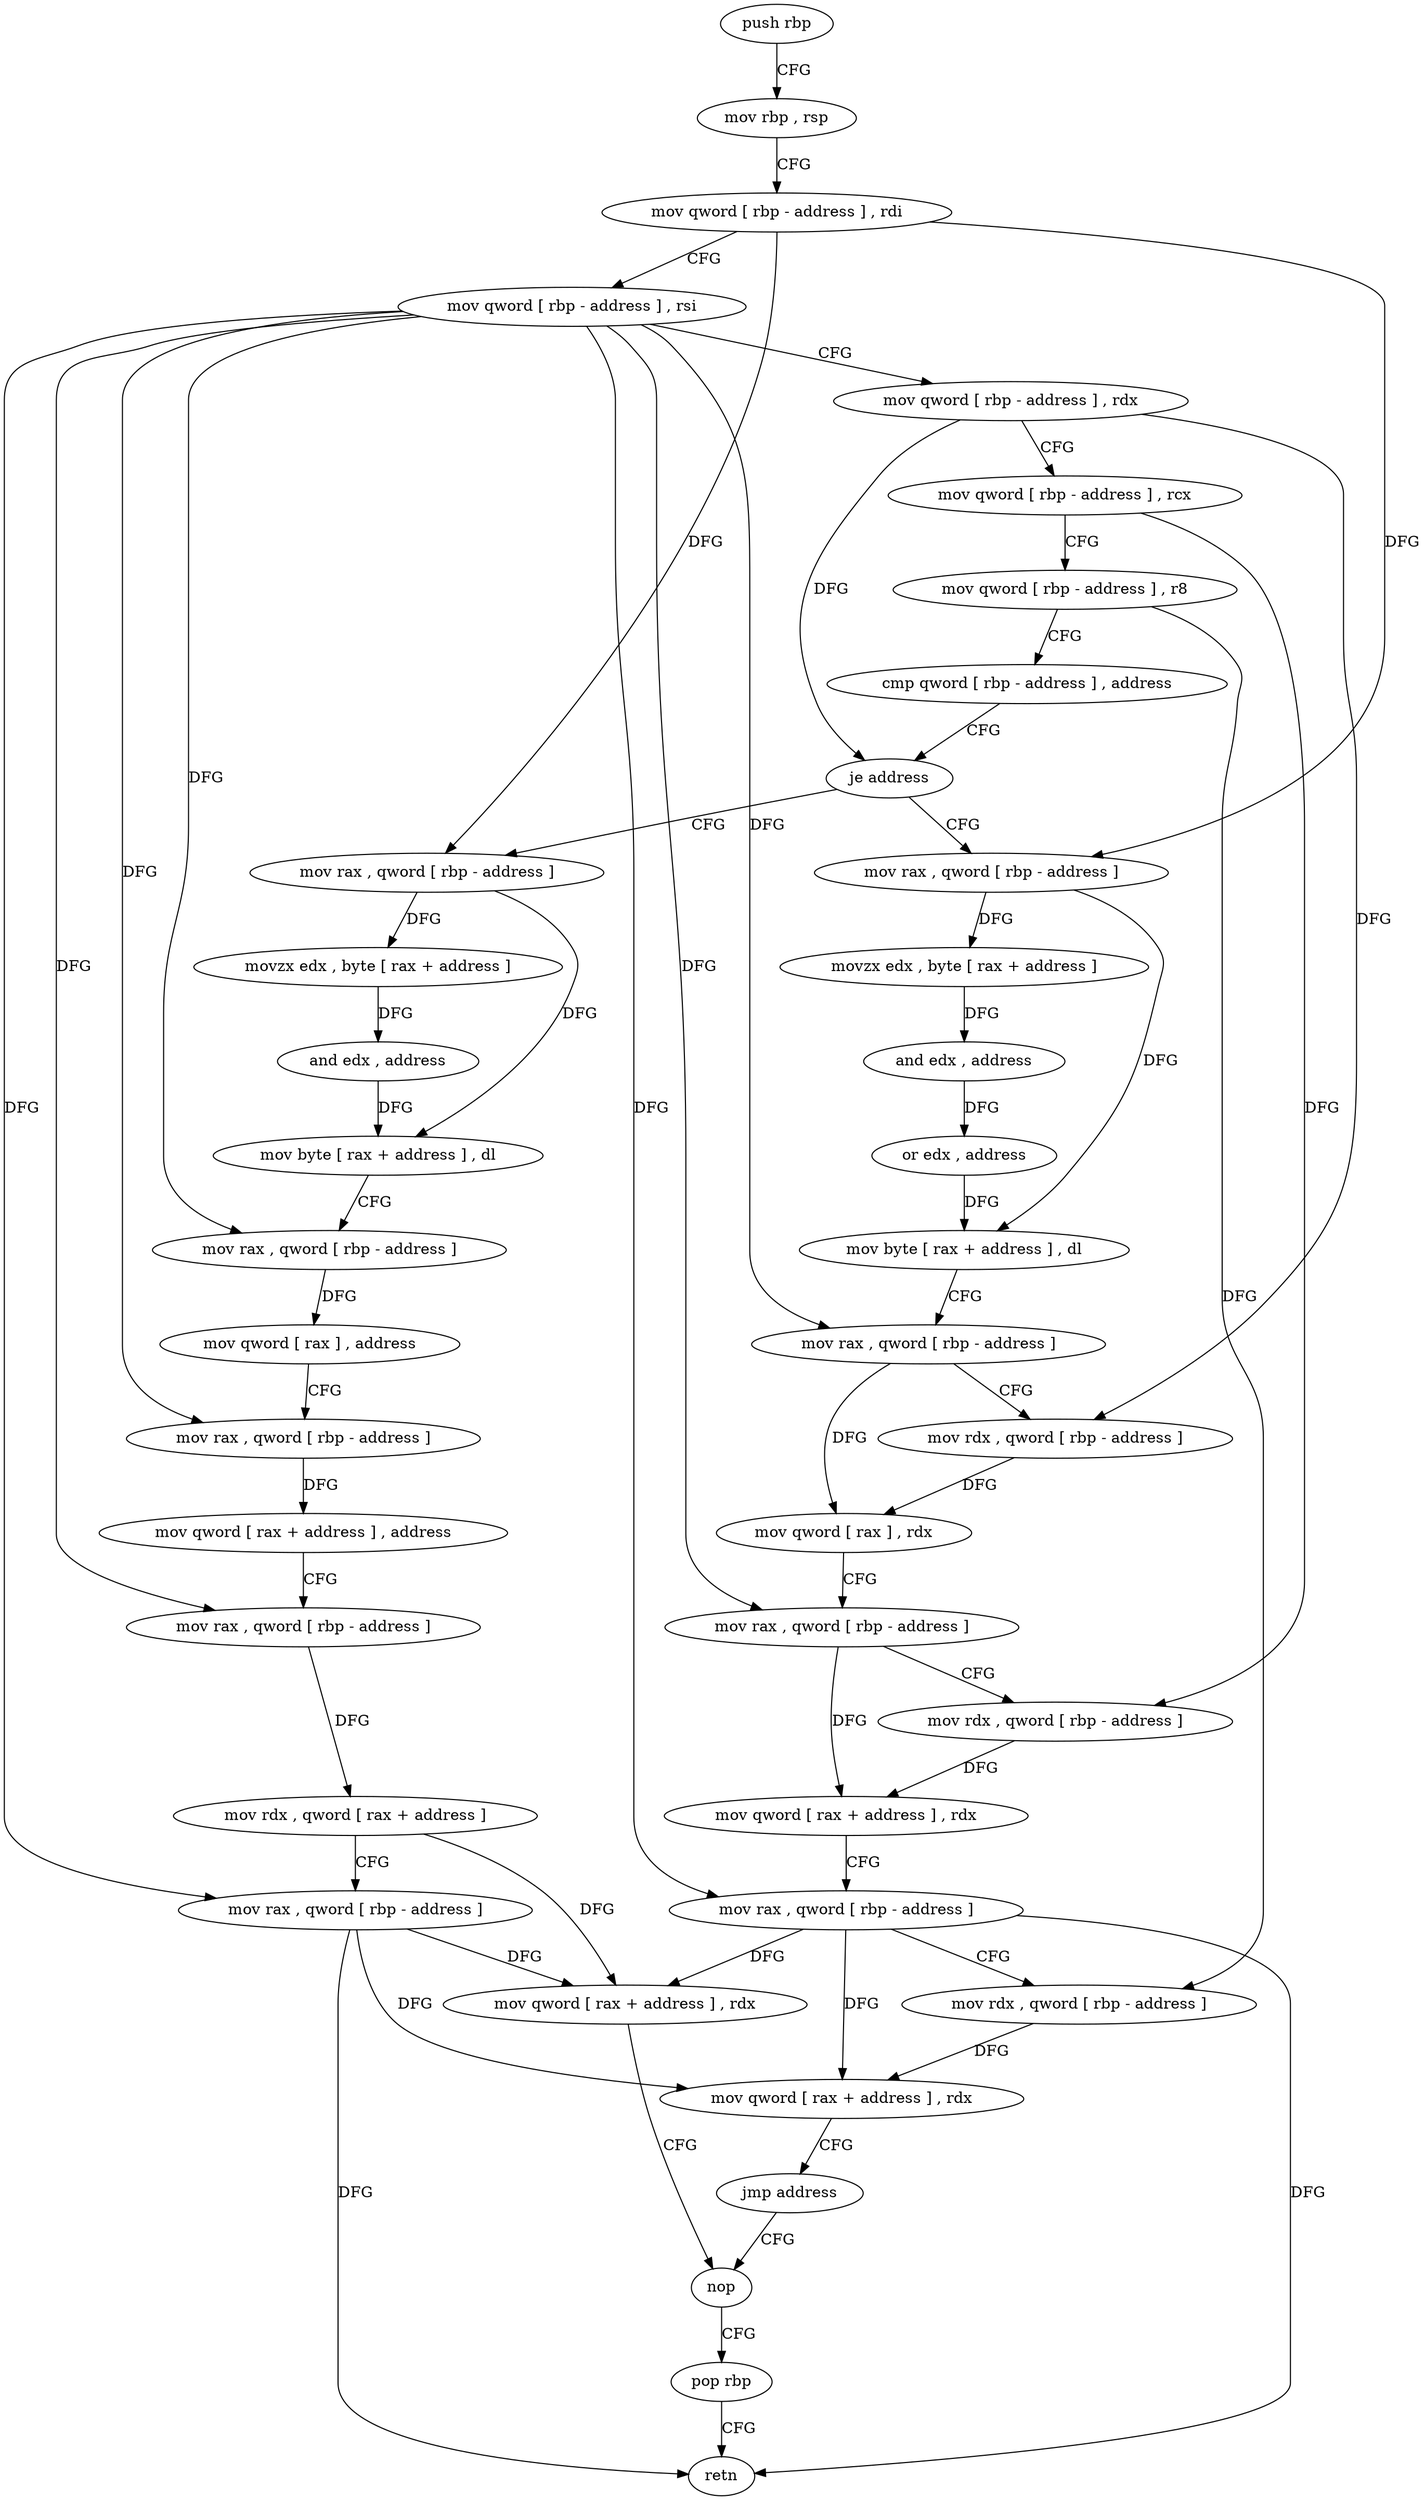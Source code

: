 digraph "func" {
"4418224" [label = "push rbp" ]
"4418225" [label = "mov rbp , rsp" ]
"4418228" [label = "mov qword [ rbp - address ] , rdi" ]
"4418232" [label = "mov qword [ rbp - address ] , rsi" ]
"4418236" [label = "mov qword [ rbp - address ] , rdx" ]
"4418240" [label = "mov qword [ rbp - address ] , rcx" ]
"4418244" [label = "mov qword [ rbp - address ] , r8" ]
"4418248" [label = "cmp qword [ rbp - address ] , address" ]
"4418253" [label = "je address" ]
"4418309" [label = "mov rax , qword [ rbp - address ]" ]
"4418255" [label = "mov rax , qword [ rbp - address ]" ]
"4418313" [label = "movzx edx , byte [ rax + address ]" ]
"4418317" [label = "and edx , address" ]
"4418320" [label = "mov byte [ rax + address ] , dl" ]
"4418323" [label = "mov rax , qword [ rbp - address ]" ]
"4418327" [label = "mov qword [ rax ] , address" ]
"4418334" [label = "mov rax , qword [ rbp - address ]" ]
"4418338" [label = "mov qword [ rax + address ] , address" ]
"4418346" [label = "mov rax , qword [ rbp - address ]" ]
"4418350" [label = "mov rdx , qword [ rax + address ]" ]
"4418354" [label = "mov rax , qword [ rbp - address ]" ]
"4418358" [label = "mov qword [ rax + address ] , rdx" ]
"4418362" [label = "nop" ]
"4418259" [label = "movzx edx , byte [ rax + address ]" ]
"4418263" [label = "and edx , address" ]
"4418266" [label = "or edx , address" ]
"4418269" [label = "mov byte [ rax + address ] , dl" ]
"4418272" [label = "mov rax , qword [ rbp - address ]" ]
"4418276" [label = "mov rdx , qword [ rbp - address ]" ]
"4418280" [label = "mov qword [ rax ] , rdx" ]
"4418283" [label = "mov rax , qword [ rbp - address ]" ]
"4418287" [label = "mov rdx , qword [ rbp - address ]" ]
"4418291" [label = "mov qword [ rax + address ] , rdx" ]
"4418295" [label = "mov rax , qword [ rbp - address ]" ]
"4418299" [label = "mov rdx , qword [ rbp - address ]" ]
"4418303" [label = "mov qword [ rax + address ] , rdx" ]
"4418307" [label = "jmp address" ]
"4418363" [label = "pop rbp" ]
"4418364" [label = "retn" ]
"4418224" -> "4418225" [ label = "CFG" ]
"4418225" -> "4418228" [ label = "CFG" ]
"4418228" -> "4418232" [ label = "CFG" ]
"4418228" -> "4418309" [ label = "DFG" ]
"4418228" -> "4418255" [ label = "DFG" ]
"4418232" -> "4418236" [ label = "CFG" ]
"4418232" -> "4418323" [ label = "DFG" ]
"4418232" -> "4418334" [ label = "DFG" ]
"4418232" -> "4418346" [ label = "DFG" ]
"4418232" -> "4418354" [ label = "DFG" ]
"4418232" -> "4418272" [ label = "DFG" ]
"4418232" -> "4418283" [ label = "DFG" ]
"4418232" -> "4418295" [ label = "DFG" ]
"4418236" -> "4418240" [ label = "CFG" ]
"4418236" -> "4418253" [ label = "DFG" ]
"4418236" -> "4418276" [ label = "DFG" ]
"4418240" -> "4418244" [ label = "CFG" ]
"4418240" -> "4418287" [ label = "DFG" ]
"4418244" -> "4418248" [ label = "CFG" ]
"4418244" -> "4418299" [ label = "DFG" ]
"4418248" -> "4418253" [ label = "CFG" ]
"4418253" -> "4418309" [ label = "CFG" ]
"4418253" -> "4418255" [ label = "CFG" ]
"4418309" -> "4418313" [ label = "DFG" ]
"4418309" -> "4418320" [ label = "DFG" ]
"4418255" -> "4418259" [ label = "DFG" ]
"4418255" -> "4418269" [ label = "DFG" ]
"4418313" -> "4418317" [ label = "DFG" ]
"4418317" -> "4418320" [ label = "DFG" ]
"4418320" -> "4418323" [ label = "CFG" ]
"4418323" -> "4418327" [ label = "DFG" ]
"4418327" -> "4418334" [ label = "CFG" ]
"4418334" -> "4418338" [ label = "DFG" ]
"4418338" -> "4418346" [ label = "CFG" ]
"4418346" -> "4418350" [ label = "DFG" ]
"4418350" -> "4418354" [ label = "CFG" ]
"4418350" -> "4418358" [ label = "DFG" ]
"4418354" -> "4418358" [ label = "DFG" ]
"4418354" -> "4418303" [ label = "DFG" ]
"4418354" -> "4418364" [ label = "DFG" ]
"4418358" -> "4418362" [ label = "CFG" ]
"4418362" -> "4418363" [ label = "CFG" ]
"4418259" -> "4418263" [ label = "DFG" ]
"4418263" -> "4418266" [ label = "DFG" ]
"4418266" -> "4418269" [ label = "DFG" ]
"4418269" -> "4418272" [ label = "CFG" ]
"4418272" -> "4418276" [ label = "CFG" ]
"4418272" -> "4418280" [ label = "DFG" ]
"4418276" -> "4418280" [ label = "DFG" ]
"4418280" -> "4418283" [ label = "CFG" ]
"4418283" -> "4418287" [ label = "CFG" ]
"4418283" -> "4418291" [ label = "DFG" ]
"4418287" -> "4418291" [ label = "DFG" ]
"4418291" -> "4418295" [ label = "CFG" ]
"4418295" -> "4418299" [ label = "CFG" ]
"4418295" -> "4418358" [ label = "DFG" ]
"4418295" -> "4418303" [ label = "DFG" ]
"4418295" -> "4418364" [ label = "DFG" ]
"4418299" -> "4418303" [ label = "DFG" ]
"4418303" -> "4418307" [ label = "CFG" ]
"4418307" -> "4418362" [ label = "CFG" ]
"4418363" -> "4418364" [ label = "CFG" ]
}
